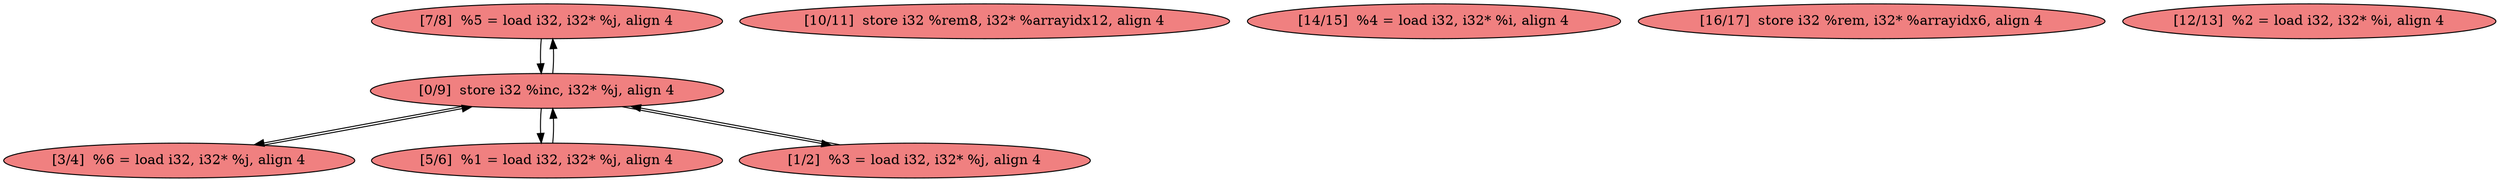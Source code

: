 
digraph G {


node372 [fillcolor=lightcoral,label="[7/8]  %5 = load i32, i32* %j, align 4",shape=ellipse,style=filled ]
node365 [fillcolor=lightcoral,label="[3/4]  %6 = load i32, i32* %j, align 4",shape=ellipse,style=filled ]
node371 [fillcolor=lightcoral,label="[5/6]  %1 = load i32, i32* %j, align 4",shape=ellipse,style=filled ]
node366 [fillcolor=lightcoral,label="[10/11]  store i32 %rem8, i32* %arrayidx12, align 4",shape=ellipse,style=filled ]
node369 [fillcolor=lightcoral,label="[14/15]  %4 = load i32, i32* %i, align 4",shape=ellipse,style=filled ]
node370 [fillcolor=lightcoral,label="[16/17]  store i32 %rem, i32* %arrayidx6, align 4",shape=ellipse,style=filled ]
node368 [fillcolor=lightcoral,label="[12/13]  %2 = load i32, i32* %i, align 4",shape=ellipse,style=filled ]
node364 [fillcolor=lightcoral,label="[0/9]  store i32 %inc, i32* %j, align 4",shape=ellipse,style=filled ]
node367 [fillcolor=lightcoral,label="[1/2]  %3 = load i32, i32* %j, align 4",shape=ellipse,style=filled ]

node364->node371 [ ]
node364->node372 [ ]
node367->node364 [ ]
node364->node367 [ ]
node364->node365 [ ]
node365->node364 [ ]
node371->node364 [ ]
node372->node364 [ ]


}
